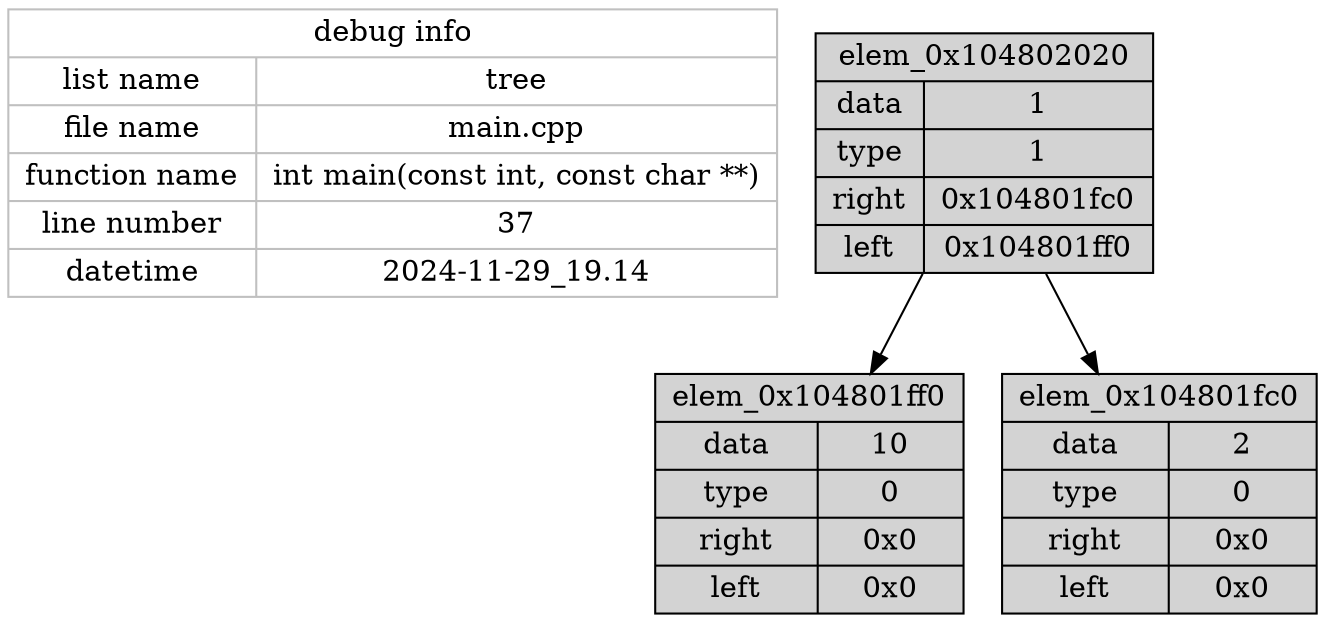 digraph G {
debug_info [
shape=record,
label="{debug info | { {list name | file name | function name | line number | datetime} | {tree | main.cpp | int main(const int, const char **) | 37 | 2024-11-29_19.14} }}",
fillcolor=white,
color=grey,
style="filled",
];
elem_0x104802020 [
  shape=record,
  label="{elem_0x104802020  | { {data | type | right | left} | {1 | 1 | 0x104801fc0 | 0x104801ff0} } }",
  fillcolor=lightgrey,
  color=black,
  style="filled"
];
elem_0x104801ff0 [
  shape=record,
  label="{elem_0x104801ff0  | { {data | type | right | left} | {10 | 0 | 0x0 | 0x0} } }",
  fillcolor=lightgrey,
  color=black,
  style="filled"
];

elem_0x104801fc0 [
  shape=record,
  label="{elem_0x104801fc0  | { {data | type | right | left} | {2 | 0 | 0x0 | 0x0} } }",
  fillcolor=lightgrey,
  color=black,
  style="filled"
];

elem_0x104802020 -> elem_0x104801ff0;
elem_0x104802020 -> elem_0x104801fc0;

}
